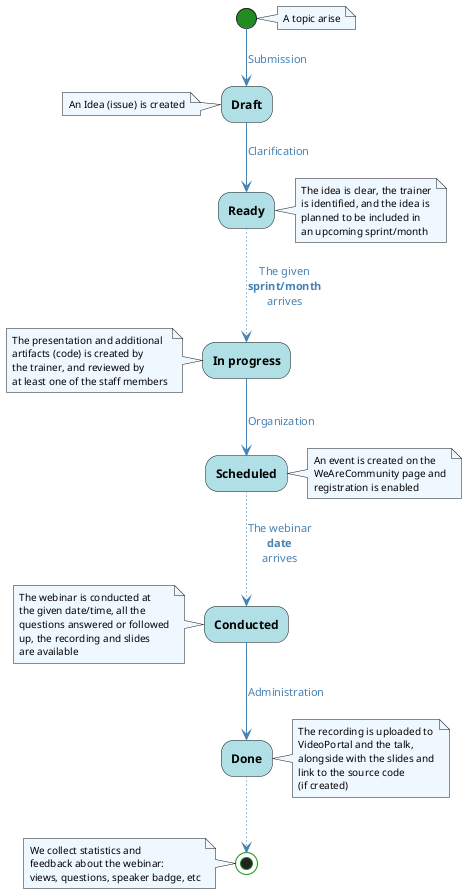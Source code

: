 @startuml Webinar Format Process

skinparam defaultFontName Ubuntu Light
skinparam backgroundColor transparent

skinparam activity {
    BackgroundColor PowderBlue
    StartColor ForestGreen
    EndColor ForestGreen
    FontStyle bold
}

skinparam arrow {
    Color SteelBlue
    FontColor SteelBlue
}

skinparam note {
    BackgroundColor AliceBlue
    FontSize 10
}

note right
    A topic arise
end note
(*) -->[Submission] Draft
note left
    An Idea (issue) is created
end note
-->[Clarification] Ready
note right
    The idea is clear, the trainer
    is identified, and the idea is
    planned to be included in
    an upcoming sprint/month
end note
..>[The given\n**sprint/month**\narrives] In progress
note left
    The presentation and additional
    artifacts (code) is created by
    the trainer, and reviewed by
    at least one of the staff members
end note
-->[Organization] Scheduled
note right
    An event is created on the
    WeAreCommunity page and
    registration is enabled
end note
..>[The webinar\n**date**\narrives] Conducted
note left
    The webinar is conducted at
    the given date/time, all the
    questions answered or followed
    up, the recording and slides
    are available
end note
-->[Administration] Done
note right
    The recording is uploaded to
    VideoPortal and the talk,
    alongside with the slides and
    link to the source code
    (if created)
end note
..> (*)
note left
    We collect statistics and
    feedback about the webinar:
    views, questions, speaker badge, etc
end note

@enduml